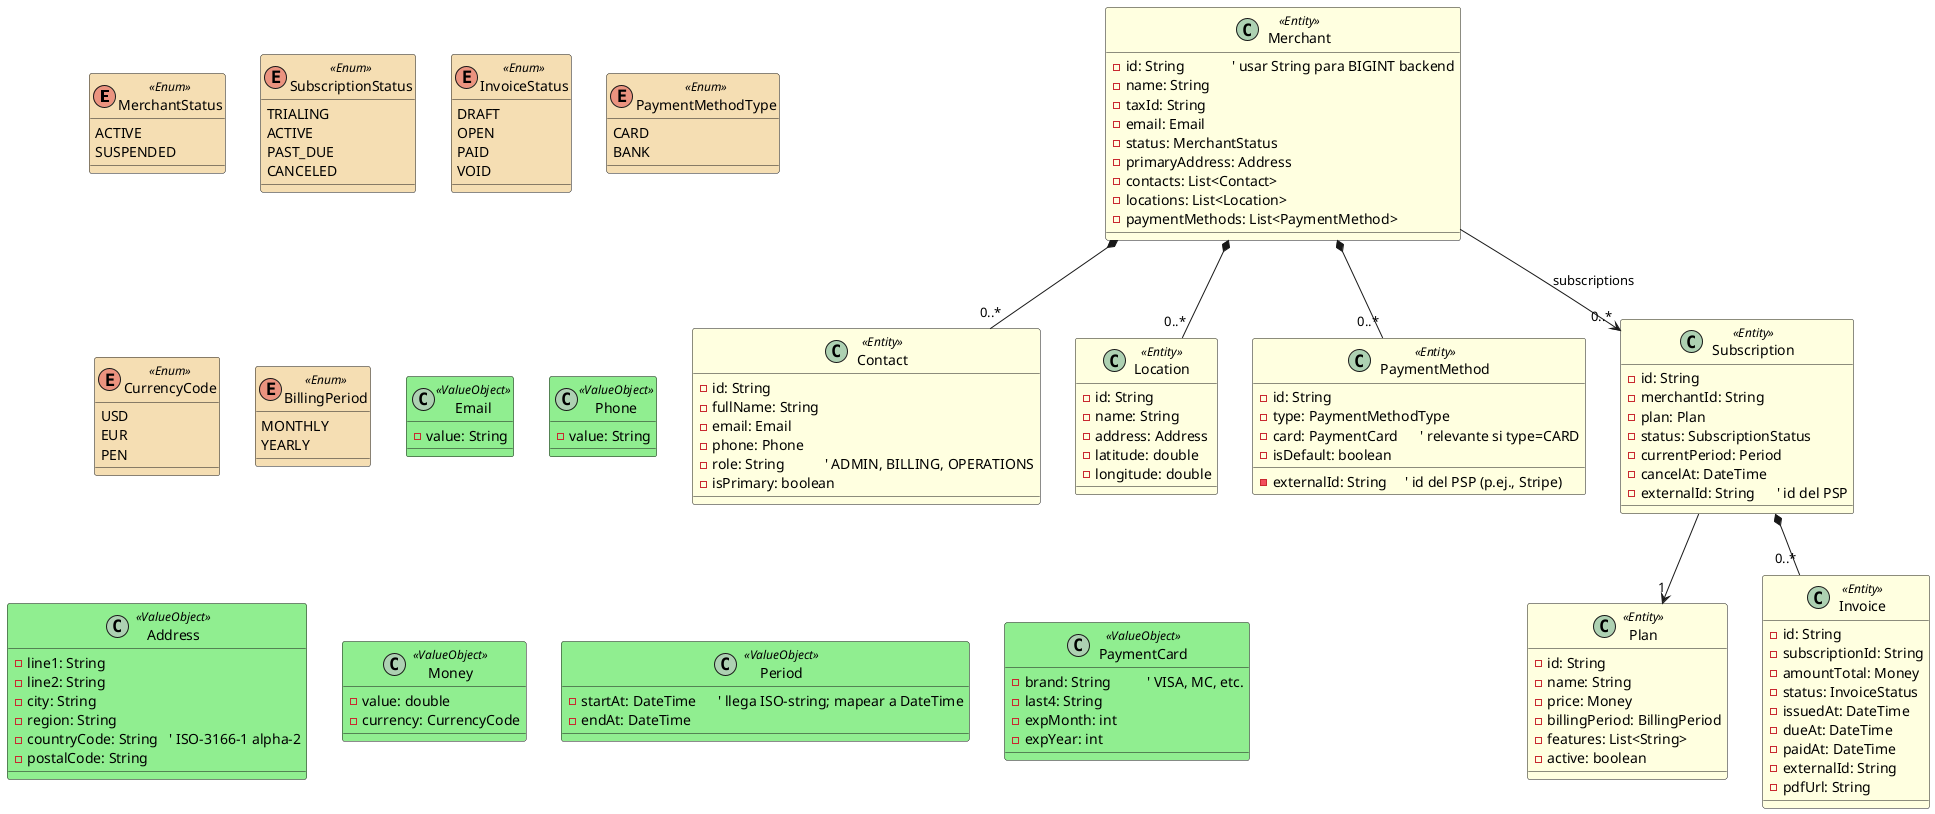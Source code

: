 @startuml Merchant-Management-Mobile-Domain-Classes
' ========================
' Stereotypes colors
' ========================
skinparam class {
    BackgroundColor<<Entity>> LightYellow
    BackgroundColor<<ValueObject>> LightGreen
    BackgroundColor<<Enum>> Wheat
}

' ========================
' Enums
' ========================
enum MerchantStatus <<Enum>> {
  ACTIVE
  SUSPENDED
}

enum SubscriptionStatus <<Enum>> {
  TRIALING
  ACTIVE
  PAST_DUE
  CANCELED
}

enum InvoiceStatus <<Enum>> {
  DRAFT
  OPEN
  PAID
  VOID
}

enum PaymentMethodType <<Enum>> {
  CARD
  BANK
}

enum CurrencyCode <<Enum>> {
  USD
  EUR
  PEN
}

enum BillingPeriod <<Enum>> {
  MONTHLY
  YEARLY
}

' ========================
' Value Objects
' ========================
class Email <<ValueObject>> {
  - value: String
}

class Phone <<ValueObject>> {
  - value: String
}

class Address <<ValueObject>> {
  - line1: String
  - line2: String
  - city: String
  - region: String
  - countryCode: String   ' ISO-3166-1 alpha-2
  - postalCode: String
}

class Money <<ValueObject>> {
  - value: double
  - currency: CurrencyCode
}

class Period <<ValueObject>> {
  - startAt: DateTime      ' llega ISO-string; mapear a DateTime
  - endAt: DateTime
}

class PaymentCard <<ValueObject>> {
  - brand: String          ' VISA, MC, etc.
  - last4: String
  - expMonth: int
  - expYear: int
}

' ========================
' Entities
' ========================
class Merchant <<Entity>> {
  - id: String             ' usar String para BIGINT backend
  - name: String
  - taxId: String
  - email: Email
  - status: MerchantStatus
  - primaryAddress: Address
  - contacts: List<Contact>
  - locations: List<Location>
  - paymentMethods: List<PaymentMethod>
}

class Contact <<Entity>> {
  - id: String
  - fullName: String
  - email: Email
  - phone: Phone
  - role: String           ' ADMIN, BILLING, OPERATIONS
  - isPrimary: boolean
}

class Location <<Entity>> {
  - id: String
  - name: String
  - address: Address
  - latitude: double
  - longitude: double
}

class PaymentMethod <<Entity>> {
  - id: String
  - type: PaymentMethodType
  - card: PaymentCard      ' relevante si type=CARD
  - externalId: String     ' id del PSP (p.ej., Stripe)
  - isDefault: boolean
}

class Plan <<Entity>> {
  - id: String
  - name: String
  - price: Money
  - billingPeriod: BillingPeriod
  - features: List<String>
  - active: boolean
}

class Subscription <<Entity>> {
  - id: String
  - merchantId: String
  - plan: Plan
  - status: SubscriptionStatus
  - currentPeriod: Period
  - cancelAt: DateTime
  - externalId: String      ' id del PSP
}

class Invoice <<Entity>> {
  - id: String
  - subscriptionId: String
  - amountTotal: Money
  - status: InvoiceStatus
  - issuedAt: DateTime
  - dueAt: DateTime
  - paidAt: DateTime
  - externalId: String
  - pdfUrl: String
}

' ========================
' Relationships
' ========================
Merchant *-- "0..*" Contact
Merchant *-- "0..*" Location
Merchant *-- "0..*" PaymentMethod

Subscription --> "1" Plan
Subscription *-- "0..*" Invoice

' En móvil puedes cargar suscripciones por merchant
Merchant --> "0..*" Subscription : subscriptions
@enduml

